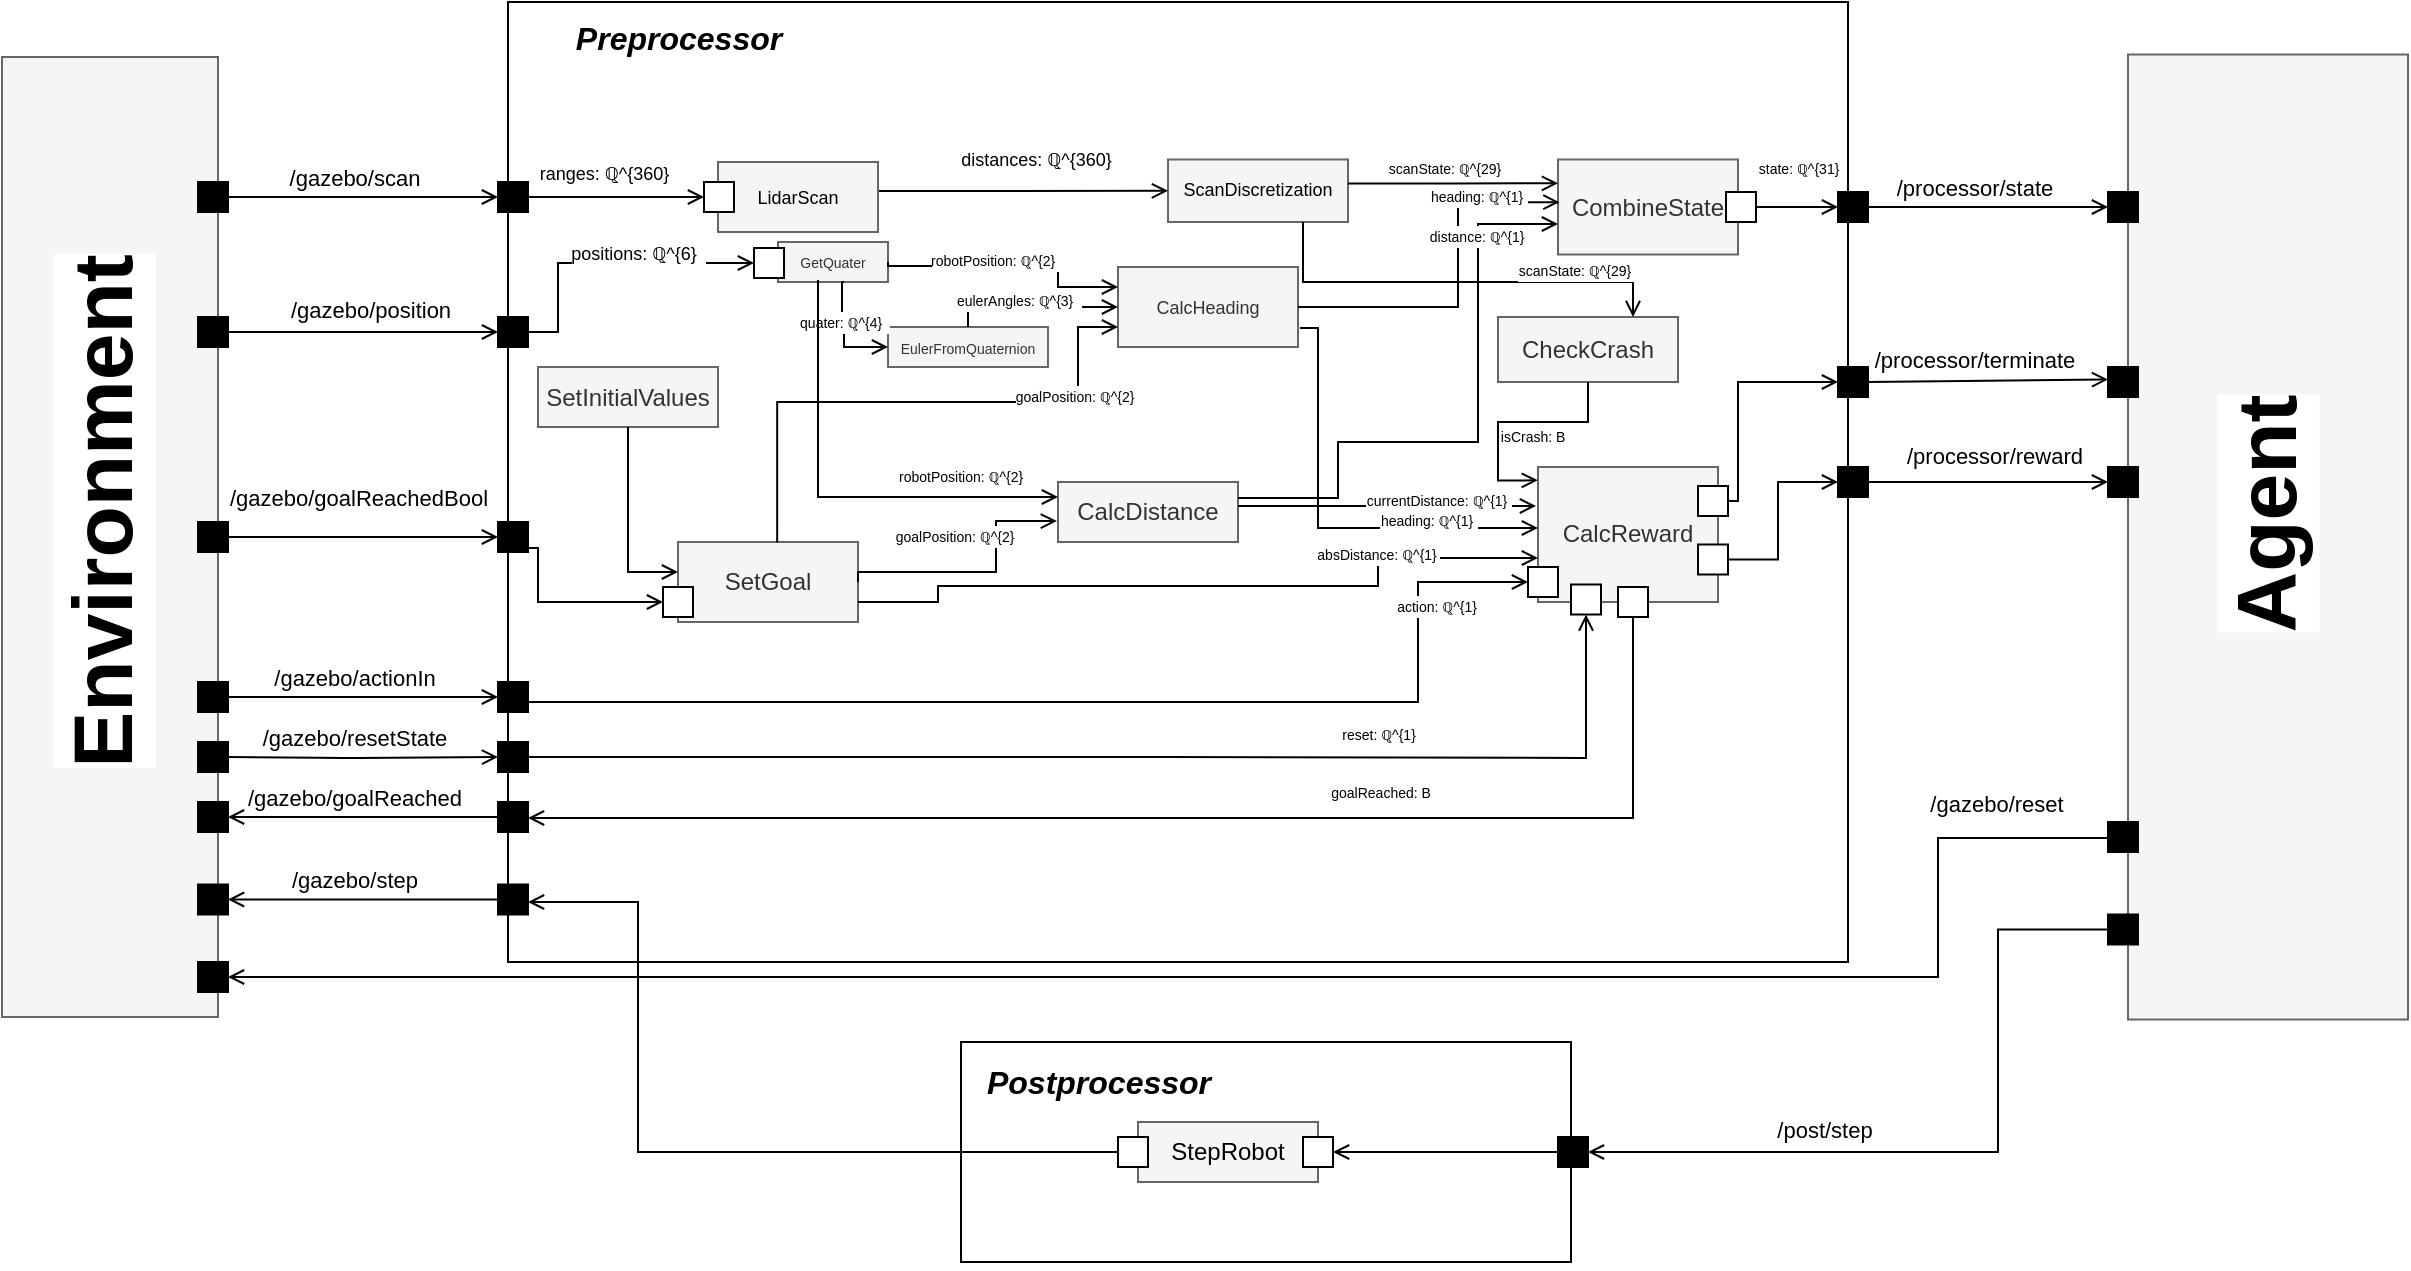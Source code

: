 <mxfile>
    <diagram id="YrSzpa-H51OLec4P3ytI" name="Page-1">
        <mxGraphModel dx="830" dy="633" grid="1" gridSize="10" guides="1" tooltips="1" connect="1" arrows="1" fold="1" page="1" pageScale="1" pageWidth="850" pageHeight="1100" background="#FFFFFF" math="0" shadow="0">
            <root>
                <mxCell id="0"/>
                <mxCell id="1" parent="0"/>
                <mxCell id="10" style="edgeStyle=none;html=1;entryX=0;entryY=0.5;entryDx=0;entryDy=0;startArrow=none;endArrow=open;endFill=0;strokeColor=#000000;exitX=1;exitY=0.5;exitDx=0;exitDy=0;" parent="1" source="274" target="284" edge="1">
                    <mxGeometry relative="1" as="geometry">
                        <mxPoint x="152.0" y="127.5" as="sourcePoint"/>
                        <mxPoint x="285" y="127.5" as="targetPoint"/>
                    </mxGeometry>
                </mxCell>
                <mxCell id="12" value="/gazebo/scan" style="edgeLabel;html=1;align=center;verticalAlign=middle;resizable=0;points=[];" parent="10" vertex="1" connectable="0">
                    <mxGeometry x="0.32" y="-4" relative="1" as="geometry">
                        <mxPoint x="-26" y="-14" as="offset"/>
                    </mxGeometry>
                </mxCell>
                <mxCell id="3" value="" style="rounded=0;whiteSpace=wrap;html=1;direction=south;fillColor=#f5f5f5;fontColor=#333333;strokeColor=#666666;" parent="1" vertex="1">
                    <mxGeometry x="42" y="57.5" width="108" height="480" as="geometry"/>
                </mxCell>
                <mxCell id="4" value="" style="rounded=0;whiteSpace=wrap;html=1;direction=south;fillColor=#f5f5f5;fontColor=#333333;strokeColor=#666666;" parent="1" vertex="1">
                    <mxGeometry x="1105" y="56.25" width="140" height="482.5" as="geometry"/>
                </mxCell>
                <mxCell id="5" value="" style="rounded=0;whiteSpace=wrap;html=1;direction=south;fillColor=#FFFFFF;fontColor=#333333;strokeColor=#000000;" parent="1" vertex="1">
                    <mxGeometry x="295" y="30" width="670" height="480" as="geometry"/>
                </mxCell>
                <mxCell id="53" style="edgeStyle=none;html=1;exitX=1;exitY=0.5;exitDx=0;exitDy=0;entryX=0;entryY=0.5;entryDx=0;entryDy=0;fontSize=9;fontColor=#000000;endArrow=open;endFill=0;strokeColor=#000000;" parent="1" source="284" target="320" edge="1">
                    <mxGeometry relative="1" as="geometry">
                        <mxPoint x="300" y="127.5" as="sourcePoint"/>
                        <mxPoint x="400" y="127.5" as="targetPoint"/>
                    </mxGeometry>
                </mxCell>
                <mxCell id="54" value="ranges:&amp;nbsp;ℚ^{360}&amp;nbsp;" style="edgeLabel;html=1;align=center;verticalAlign=middle;resizable=0;points=[];fontSize=9;fontColor=#000000;labelBackgroundColor=#FFFFFF;" parent="53" vertex="1" connectable="0">
                    <mxGeometry x="-0.409" y="2" relative="1" as="geometry">
                        <mxPoint x="13" y="-10" as="offset"/>
                    </mxGeometry>
                </mxCell>
                <mxCell id="18" style="edgeStyle=none;html=1;entryX=0;entryY=0.5;entryDx=0;entryDy=0;startArrow=none;endArrow=open;endFill=0;strokeColor=#000000;exitX=1;exitY=0.5;exitDx=0;exitDy=0;" parent="1" target="281" edge="1" source="278">
                    <mxGeometry relative="1" as="geometry">
                        <mxPoint x="200" y="220" as="sourcePoint"/>
                        <mxPoint x="285" y="195" as="targetPoint"/>
                    </mxGeometry>
                </mxCell>
                <mxCell id="19" value="/gazebo/position" style="edgeLabel;html=1;align=center;verticalAlign=middle;resizable=0;points=[];spacingBottom=8;" parent="18" vertex="1" connectable="0">
                    <mxGeometry x="0.32" y="-4" relative="1" as="geometry">
                        <mxPoint x="-18" y="-11" as="offset"/>
                    </mxGeometry>
                </mxCell>
                <mxCell id="73" value="positions:&amp;nbsp;ℚ^{6}&amp;nbsp;&amp;nbsp;" style="edgeStyle=orthogonalEdgeStyle;html=1;labelBackgroundColor=#FFFFFF;fontSize=9;fontColor=#000000;startArrow=none;startFill=0;endArrow=open;endFill=0;strokeColor=#000000;rounded=0;spacing=3;spacingTop=-7;entryX=0;entryY=0.5;entryDx=0;entryDy=0;fillColor=#0050ef;exitX=1;exitY=0.5;exitDx=0;exitDy=0;" parent="1" target="318" edge="1" source="281">
                    <mxGeometry x="0.211" y="1" relative="1" as="geometry">
                        <mxPoint x="380" y="545.5" as="targetPoint"/>
                        <Array as="points">
                            <mxPoint x="320" y="195"/>
                            <mxPoint x="320" y="161"/>
                        </Array>
                        <mxPoint as="offset"/>
                        <mxPoint x="300" y="190" as="sourcePoint"/>
                    </mxGeometry>
                </mxCell>
                <mxCell id="27" style="edgeStyle=none;html=1;entryX=0;entryY=0.5;entryDx=0;entryDy=0;startArrow=none;endArrow=open;endFill=0;strokeColor=#000000;" parent="1" source="302" target="299" edge="1">
                    <mxGeometry relative="1" as="geometry">
                        <mxPoint x="965" y="132.5" as="sourcePoint"/>
                        <mxPoint x="1090" y="131.25" as="targetPoint"/>
                    </mxGeometry>
                </mxCell>
                <mxCell id="28" value="/processor/state" style="edgeLabel;html=1;align=center;verticalAlign=middle;resizable=0;points=[];" parent="27" vertex="1" connectable="0">
                    <mxGeometry x="0.32" y="-4" relative="1" as="geometry">
                        <mxPoint x="-26" y="-14" as="offset"/>
                    </mxGeometry>
                </mxCell>
                <mxCell id="31" style="edgeStyle=none;html=1;entryX=0;entryY=0.5;entryDx=0;entryDy=0;startArrow=none;endArrow=open;endFill=0;strokeColor=#000000;exitX=1;exitY=0.5;exitDx=0;exitDy=0;" parent="1" source="301" edge="1">
                    <mxGeometry relative="1" as="geometry">
                        <mxPoint x="965" y="220" as="sourcePoint"/>
                        <mxPoint x="1095" y="218.75" as="targetPoint"/>
                    </mxGeometry>
                </mxCell>
                <mxCell id="32" value="/processor/terminate" style="edgeLabel;html=1;align=center;verticalAlign=middle;resizable=0;points=[];" parent="31" vertex="1" connectable="0">
                    <mxGeometry x="0.32" y="-4" relative="1" as="geometry">
                        <mxPoint x="-26" y="-14" as="offset"/>
                    </mxGeometry>
                </mxCell>
                <mxCell id="35" style="edgeStyle=none;html=1;entryX=0;entryY=0.5;entryDx=0;entryDy=0;startArrow=none;endArrow=open;endFill=0;strokeColor=#000000;exitX=1;exitY=0.5;exitDx=0;exitDy=0;" parent="1" source="300" target="297" edge="1">
                    <mxGeometry relative="1" as="geometry">
                        <mxPoint x="950" y="270" as="sourcePoint"/>
                        <mxPoint x="1095" y="268.75" as="targetPoint"/>
                    </mxGeometry>
                </mxCell>
                <mxCell id="36" value="/processor/reward" style="edgeLabel;html=1;align=center;verticalAlign=middle;resizable=0;points=[];" parent="35" vertex="1" connectable="0">
                    <mxGeometry x="0.32" y="-4" relative="1" as="geometry">
                        <mxPoint x="-16" y="-17" as="offset"/>
                    </mxGeometry>
                </mxCell>
                <mxCell id="45" value="&lt;span style=&quot;font-size: 12px&quot;&gt;CalcDistance&lt;/span&gt;" style="rounded=0;whiteSpace=wrap;html=1;fontSize=9;fillColor=#F5F5F5;strokeColor=#666666;shadow=0;sketch=0;glass=0;fontColor=#333333;" parent="1" vertex="1">
                    <mxGeometry x="570" y="270" width="90" height="30" as="geometry"/>
                </mxCell>
                <mxCell id="46" value="CalcHeading" style="rounded=0;whiteSpace=wrap;html=1;fontSize=9;fillColor=#F5F5F5;strokeColor=#666666;shadow=0;sketch=0;glass=0;fontColor=#333333;" parent="1" vertex="1">
                    <mxGeometry x="600" y="162.5" width="90" height="40" as="geometry"/>
                </mxCell>
                <mxCell id="47" value="&lt;span style=&quot;color: rgb(0 , 0 , 0)&quot;&gt;ScanDiscretization&lt;/span&gt;" style="rounded=0;whiteSpace=wrap;html=1;fontSize=9;fillColor=#f5f5f5;strokeColor=#666666;shadow=0;sketch=0;glass=0;fontColor=#333333;" parent="1" vertex="1">
                    <mxGeometry x="625" y="108.75" width="90" height="31.25" as="geometry"/>
                </mxCell>
                <mxCell id="63" value="&lt;font style=&quot;font-size: 7px&quot;&gt;EulerFromQuaternion&lt;/font&gt;" style="rounded=0;whiteSpace=wrap;html=1;fontSize=9;fillColor=#F5F5F5;strokeColor=#666666;fontColor=#333333;" parent="1" vertex="1">
                    <mxGeometry x="485" y="192.5" width="80" height="20" as="geometry"/>
                </mxCell>
                <mxCell id="79" value="&lt;font style=&quot;font-size: 16px&quot;&gt;&lt;b&gt;&lt;i&gt;Preprocessor&lt;/i&gt;&lt;/b&gt;&lt;/font&gt;" style="text;html=1;resizable=0;autosize=1;align=center;verticalAlign=middle;points=[];fillColor=none;strokeColor=none;rounded=0;labelBackgroundColor=#FFFFFF;fontSize=9;fontColor=#000000;" parent="1" vertex="1">
                    <mxGeometry x="320" y="37.5" width="120" height="20" as="geometry"/>
                </mxCell>
                <mxCell id="98" value="&lt;b style=&quot;font-size: 42px;&quot;&gt;&lt;font style=&quot;font-size: 42px;&quot;&gt;Agent&lt;/font&gt;&lt;/b&gt;" style="text;html=1;resizable=0;autosize=1;align=center;verticalAlign=middle;points=[];fillColor=none;strokeColor=none;rounded=0;labelBackgroundColor=#FFFFFF;fontSize=42;fontColor=#000000;rotation=-90;" parent="1" vertex="1">
                    <mxGeometry x="1110" y="256.25" width="130" height="60" as="geometry"/>
                </mxCell>
                <mxCell id="100" value="&lt;span style=&quot;font-size: 12px&quot;&gt;CalcReward&lt;/span&gt;" style="rounded=0;whiteSpace=wrap;html=1;fontSize=9;fillColor=#F5F5F5;strokeColor=#666666;shadow=0;sketch=0;glass=0;fontColor=#333333;" parent="1" vertex="1">
                    <mxGeometry x="810" y="262.5" width="90" height="67.5" as="geometry"/>
                </mxCell>
                <mxCell id="115" style="edgeStyle=none;html=1;entryX=0;entryY=0.5;entryDx=0;entryDy=0;startArrow=open;endArrow=none;endFill=0;strokeColor=#000000;startFill=0;exitX=1;exitY=0.5;exitDx=0;exitDy=0;" parent="1" source="286" target="292" edge="1">
                    <mxGeometry relative="1" as="geometry">
                        <mxPoint x="152.0" y="480" as="sourcePoint"/>
                        <mxPoint x="285" y="480" as="targetPoint"/>
                    </mxGeometry>
                </mxCell>
                <mxCell id="116" value="/gazebo/step" style="edgeLabel;html=1;align=center;verticalAlign=middle;resizable=0;points=[];" parent="115" vertex="1" connectable="0">
                    <mxGeometry x="0.32" y="-4" relative="1" as="geometry">
                        <mxPoint x="-26" y="-14" as="offset"/>
                    </mxGeometry>
                </mxCell>
                <mxCell id="135" value="&lt;span style=&quot;font-size: 12px&quot;&gt;CombineState&lt;/span&gt;" style="rounded=0;whiteSpace=wrap;html=1;fontSize=9;fillColor=#f5f5f5;strokeColor=#666666;shadow=0;sketch=0;glass=0;fontColor=#333333;" parent="1" vertex="1">
                    <mxGeometry x="820" y="108.75" width="90" height="47.5" as="geometry"/>
                </mxCell>
                <mxCell id="99" value="&lt;span style=&quot;font-size: 12px&quot;&gt;CheckCrash&lt;/span&gt;" style="rounded=0;whiteSpace=wrap;html=1;fontSize=9;fillColor=#F5F5F5;strokeColor=#666666;shadow=0;sketch=0;glass=0;fontColor=#333333;" parent="1" vertex="1">
                    <mxGeometry x="790" y="187.5" width="90" height="32.5" as="geometry"/>
                </mxCell>
                <mxCell id="147" style="edgeStyle=orthogonalEdgeStyle;rounded=0;jumpSize=15;html=1;labelBackgroundColor=#FFFFFF;fontSize=17;fontColor=#3333FF;startArrow=none;startFill=0;endArrow=open;endFill=0;strokeColor=#000000;entryX=0;entryY=0.5;entryDx=0;entryDy=0;exitX=1.001;exitY=0.415;exitDx=0;exitDy=0;exitPerimeter=0;" parent="1" target="47" edge="1" source="273">
                    <mxGeometry relative="1" as="geometry">
                        <mxPoint x="490" y="119" as="sourcePoint"/>
                        <mxPoint x="620" y="119" as="targetPoint"/>
                        <Array as="points">
                            <mxPoint x="625" y="125"/>
                        </Array>
                    </mxGeometry>
                </mxCell>
                <mxCell id="148" style="edgeStyle=orthogonalEdgeStyle;rounded=0;jumpSize=15;html=1;exitX=1;exitY=0.385;exitDx=0;exitDy=0;entryX=0;entryY=0.25;entryDx=0;entryDy=0;labelBackgroundColor=#FFFFFF;fontSize=17;fontColor=#3333FF;startArrow=none;startFill=0;endArrow=open;endFill=0;strokeColor=#000000;exitPerimeter=0;" parent="1" source="47" target="135" edge="1">
                    <mxGeometry relative="1" as="geometry">
                        <mxPoint x="510" y="382.5" as="sourcePoint"/>
                        <mxPoint x="580" y="277.5" as="targetPoint"/>
                    </mxGeometry>
                </mxCell>
                <mxCell id="152" style="edgeStyle=orthogonalEdgeStyle;rounded=0;jumpSize=15;html=1;entryX=0;entryY=0.5;entryDx=0;entryDy=0;labelBackgroundColor=#FFFFFF;fontSize=17;fontColor=#3333FF;startArrow=none;startFill=0;endArrow=open;endFill=0;strokeColor=#000000;exitX=1;exitY=0.5;exitDx=0;exitDy=0;" parent="1" source="311" target="302" edge="1">
                    <mxGeometry relative="1" as="geometry">
                        <mxPoint x="720" y="280" as="sourcePoint"/>
                        <mxPoint x="950" y="132.5" as="targetPoint"/>
                        <Array as="points"/>
                    </mxGeometry>
                </mxCell>
                <mxCell id="160" value="&lt;span style=&quot;font-size: 12px&quot;&gt;SetGoal&lt;/span&gt;" style="rounded=0;whiteSpace=wrap;html=1;fontSize=9;fillColor=#F5F5F5;strokeColor=#666666;shadow=0;sketch=0;glass=0;fontColor=#333333;" parent="1" vertex="1">
                    <mxGeometry x="380" y="300" width="90" height="40" as="geometry"/>
                </mxCell>
                <mxCell id="161" style="edgeStyle=orthogonalEdgeStyle;rounded=0;jumpSize=15;html=1;entryX=0;entryY=0.5;entryDx=0;entryDy=0;labelBackgroundColor=#FFFFFF;fontSize=17;fontColor=#3333FF;startArrow=none;startFill=0;endArrow=open;endFill=0;strokeColor=#000000;fillColor=#60a917;exitX=1;exitY=0.5;exitDx=0;exitDy=0;" parent="1" target="301" edge="1" source="310">
                    <mxGeometry relative="1" as="geometry">
                        <Array as="points">
                            <mxPoint x="910" y="280"/>
                            <mxPoint x="910" y="220"/>
                        </Array>
                        <mxPoint x="900" y="280" as="sourcePoint"/>
                        <mxPoint x="950" y="220" as="targetPoint"/>
                    </mxGeometry>
                </mxCell>
                <mxCell id="163" style="edgeStyle=orthogonalEdgeStyle;rounded=0;jumpSize=15;html=1;exitX=1;exitY=0.5;exitDx=0;exitDy=0;entryX=0;entryY=0.5;entryDx=0;entryDy=0;labelBackgroundColor=#FFFFFF;fontSize=17;fontColor=#3333FF;startArrow=none;startFill=0;endArrow=open;endFill=0;strokeColor=#000000;fillColor=#60a917;" parent="1" source="309" target="300" edge="1">
                    <mxGeometry relative="1" as="geometry">
                        <Array as="points">
                            <mxPoint x="930" y="309"/>
                            <mxPoint x="930" y="270"/>
                        </Array>
                        <mxPoint x="870" y="249.81" as="sourcePoint"/>
                        <mxPoint x="950" y="270" as="targetPoint"/>
                    </mxGeometry>
                </mxCell>
                <mxCell id="165" style="edgeStyle=orthogonalEdgeStyle;rounded=0;jumpSize=15;html=1;exitX=1;exitY=0.5;exitDx=0;exitDy=0;labelBackgroundColor=#FFFFFF;fontSize=13;fontColor=#3333FF;startArrow=none;startFill=0;endArrow=open;endFill=0;strokeColor=#000000;entryX=1;entryY=0.5;entryDx=0;entryDy=0;" parent="1" edge="1">
                    <mxGeometry relative="1" as="geometry">
                        <mxPoint x="490" y="655" as="sourcePoint"/>
                        <mxPoint x="490" y="655" as="targetPoint"/>
                        <Array as="points"/>
                    </mxGeometry>
                </mxCell>
                <mxCell id="173" value="distances:&amp;nbsp;ℚ^{360}&amp;nbsp;" style="edgeLabel;html=1;align=center;verticalAlign=middle;resizable=0;points=[];fontSize=9;fontColor=#000000;labelBackgroundColor=#FFFFFF;" parent="1" vertex="1" connectable="0">
                    <mxGeometry x="559.995" y="108.75" as="geometry"/>
                </mxCell>
                <mxCell id="178" value="&lt;font style=&quot;font-size: 7px&quot;&gt;scanState:&amp;nbsp;ℚ^{29}&amp;nbsp;&lt;/font&gt;" style="edgeLabel;html=1;align=center;verticalAlign=middle;resizable=0;points=[];fontSize=9;fontColor=#000000;labelBackgroundColor=#FFFFFF;" parent="1" vertex="1" connectable="0">
                    <mxGeometry x="774.995" y="108.75" as="geometry">
                        <mxPoint x="-11" y="4" as="offset"/>
                    </mxGeometry>
                </mxCell>
                <mxCell id="179" value="&lt;font style=&quot;font-size: 7px&quot;&gt;state:&amp;nbsp;ℚ^{31}&amp;nbsp;&lt;/font&gt;" style="edgeLabel;html=1;align=center;verticalAlign=middle;resizable=0;points=[];fontSize=9;fontColor=#000000;labelBackgroundColor=#FFFFFF;" parent="1" vertex="1" connectable="0">
                    <mxGeometry x="939.995" y="120" as="geometry">
                        <mxPoint x="1" y="-7" as="offset"/>
                    </mxGeometry>
                </mxCell>
                <mxCell id="184" value="&lt;font style=&quot;font-size: 7px&quot;&gt;eulerAngles:&amp;nbsp;ℚ^{3}&amp;nbsp;&amp;nbsp;&lt;/font&gt;" style="edgeStyle=orthogonalEdgeStyle;html=1;labelBackgroundColor=#FFFFFF;fontSize=9;fontColor=#000000;startArrow=none;startFill=0;endArrow=open;endFill=0;strokeColor=#000000;rounded=0;spacing=3;spacingTop=-7;fillColor=#0050ef;exitX=0.5;exitY=0;exitDx=0;exitDy=0;entryX=0;entryY=0.5;entryDx=0;entryDy=0;" parent="1" source="63" target="46" edge="1">
                    <mxGeometry x="-0.177" relative="1" as="geometry">
                        <mxPoint x="540" y="198" as="targetPoint"/>
                        <Array as="points">
                            <mxPoint x="525" y="183"/>
                        </Array>
                        <mxPoint as="offset"/>
                        <mxPoint x="465" y="221.38" as="sourcePoint"/>
                    </mxGeometry>
                </mxCell>
                <mxCell id="185" value="&lt;span style=&quot;font-size: 7px&quot;&gt;GetQuater&lt;/span&gt;" style="rounded=0;whiteSpace=wrap;html=1;fontSize=9;fillColor=#F5F5F5;strokeColor=#666666;fontColor=#333333;" parent="1" vertex="1">
                    <mxGeometry x="430" y="150" width="55" height="20" as="geometry"/>
                </mxCell>
                <mxCell id="186" value="&lt;font style=&quot;font-size: 7px&quot;&gt;quater:&amp;nbsp;ℚ^{4}&amp;nbsp;&amp;nbsp;&lt;/font&gt;" style="edgeStyle=orthogonalEdgeStyle;html=1;labelBackgroundColor=#FFFFFF;fontSize=9;fontColor=#000000;startArrow=none;startFill=0;endArrow=open;endFill=0;strokeColor=#000000;rounded=0;spacing=3;spacingTop=-7;fillColor=#0050ef;entryX=0;entryY=0.5;entryDx=0;entryDy=0;" parent="1" target="63" edge="1">
                    <mxGeometry x="-0.091" relative="1" as="geometry">
                        <mxPoint x="610" y="192.5" as="targetPoint"/>
                        <Array as="points">
                            <mxPoint x="462" y="192"/>
                            <mxPoint x="463" y="192"/>
                            <mxPoint x="463" y="203"/>
                        </Array>
                        <mxPoint as="offset"/>
                        <mxPoint x="463" y="170" as="sourcePoint"/>
                    </mxGeometry>
                </mxCell>
                <mxCell id="188" value="&lt;font style=&quot;font-size: 7px&quot;&gt;robotPosition:&amp;nbsp;ℚ^{2}&amp;nbsp;&amp;nbsp;&lt;/font&gt;" style="edgeStyle=orthogonalEdgeStyle;html=1;labelBackgroundColor=#FFFFFF;fontSize=9;fontColor=#000000;startArrow=none;startFill=0;endArrow=open;endFill=0;strokeColor=#000000;rounded=0;spacing=3;spacingTop=-7;fillColor=#0050ef;exitX=1;exitY=0.5;exitDx=0;exitDy=0;entryX=0;entryY=0.25;entryDx=0;entryDy=0;" parent="1" source="185" target="46" edge="1">
                    <mxGeometry x="-0.12" relative="1" as="geometry">
                        <mxPoint x="610" y="202.5" as="targetPoint"/>
                        <Array as="points">
                            <mxPoint x="570" y="162"/>
                            <mxPoint x="570" y="172"/>
                        </Array>
                        <mxPoint as="offset"/>
                        <mxPoint x="512.5" y="247.5" as="sourcePoint"/>
                    </mxGeometry>
                </mxCell>
                <mxCell id="189" value="&lt;font style=&quot;font-size: 7px&quot;&gt;goalPosition:&amp;nbsp;ℚ^{2}&amp;nbsp;&amp;nbsp;&lt;/font&gt;" style="edgeStyle=orthogonalEdgeStyle;html=1;labelBackgroundColor=#FFFFFF;fontSize=9;fontColor=#000000;startArrow=none;startFill=0;endArrow=open;endFill=0;strokeColor=#000000;rounded=0;spacing=3;spacingTop=-7;fillColor=#0050ef;exitX=0.551;exitY=0.005;exitDx=0;exitDy=0;entryX=0;entryY=0.75;entryDx=0;entryDy=0;exitPerimeter=0;" parent="1" source="160" target="46" edge="1">
                    <mxGeometry x="0.586" relative="1" as="geometry">
                        <mxPoint x="610" y="182.5" as="targetPoint"/>
                        <Array as="points">
                            <mxPoint x="430" y="230"/>
                            <mxPoint x="580" y="230"/>
                            <mxPoint x="580" y="193"/>
                        </Array>
                        <mxPoint as="offset"/>
                        <mxPoint x="495" y="172.5" as="sourcePoint"/>
                    </mxGeometry>
                </mxCell>
                <mxCell id="191" value="&lt;font style=&quot;font-size: 7px&quot;&gt;heading:&amp;nbsp;ℚ^{1}&amp;nbsp;&lt;/font&gt;" style="edgeStyle=orthogonalEdgeStyle;html=1;labelBackgroundColor=#FFFFFF;fontSize=9;fontColor=#000000;startArrow=none;startFill=0;endArrow=open;endFill=0;strokeColor=#000000;rounded=0;spacing=3;spacingTop=-7;fillColor=#0050ef;exitX=1;exitY=0.5;exitDx=0;exitDy=0;entryX=0.008;entryY=0.449;entryDx=0;entryDy=0;entryPerimeter=0;" parent="1" source="46" target="135" edge="1">
                    <mxGeometry x="0.555" relative="1" as="geometry">
                        <mxPoint x="810" y="130" as="targetPoint"/>
                        <Array as="points">
                            <mxPoint x="770" y="183"/>
                            <mxPoint x="770" y="130"/>
                        </Array>
                        <mxPoint as="offset"/>
                        <mxPoint x="690" y="182" as="sourcePoint"/>
                    </mxGeometry>
                </mxCell>
                <mxCell id="192" value="&lt;font style=&quot;font-size: 7px&quot;&gt;heading:&amp;nbsp;ℚ^{1}&amp;nbsp;&lt;/font&gt;" style="edgeStyle=orthogonalEdgeStyle;html=1;labelBackgroundColor=#FFFFFF;fontSize=9;fontColor=#000000;startArrow=none;startFill=0;endArrow=open;endFill=0;rounded=0;spacing=3;spacingTop=-7;exitX=1.011;exitY=0.763;exitDx=0;exitDy=0;exitPerimeter=0;fillColor=#60a917;strokeColor=#000000;" parent="1" edge="1">
                    <mxGeometry x="0.496" y="1" relative="1" as="geometry">
                        <mxPoint x="810" y="293" as="targetPoint"/>
                        <Array as="points">
                            <mxPoint x="700" y="193"/>
                            <mxPoint x="700" y="293"/>
                            <mxPoint x="810" y="293"/>
                        </Array>
                        <mxPoint as="offset"/>
                        <mxPoint x="690.99" y="193.02" as="sourcePoint"/>
                    </mxGeometry>
                </mxCell>
                <mxCell id="193" value="&lt;font style=&quot;font-size: 7px&quot;&gt;goalPosition:&amp;nbsp;ℚ^{2}&amp;nbsp;&amp;nbsp;&lt;/font&gt;" style="edgeStyle=orthogonalEdgeStyle;html=1;labelBackgroundColor=#FFFFFF;fontSize=9;fontColor=#000000;startArrow=none;startFill=0;endArrow=open;endFill=0;strokeColor=#000000;rounded=0;spacing=3;spacingTop=-7;entryX=-0.006;entryY=0.651;entryDx=0;entryDy=0;exitX=1;exitY=0.5;exitDx=0;exitDy=0;entryPerimeter=0;fillColor=#d80073;" parent="1" source="160" target="45" edge="1">
                    <mxGeometry x="-0.153" y="15" relative="1" as="geometry">
                        <mxPoint x="550" y="295.0" as="targetPoint"/>
                        <Array as="points">
                            <mxPoint x="539" y="315"/>
                            <mxPoint x="539" y="290"/>
                        </Array>
                        <mxPoint as="offset"/>
                        <mxPoint x="310" y="208.75" as="sourcePoint"/>
                    </mxGeometry>
                </mxCell>
                <mxCell id="196" value="&lt;font style=&quot;font-size: 7px&quot;&gt;distance:&amp;nbsp;ℚ^{1}&amp;nbsp;&lt;/font&gt;" style="edgeStyle=orthogonalEdgeStyle;html=1;labelBackgroundColor=#FFFFFF;fontSize=9;fontColor=#000000;startArrow=none;startFill=0;endArrow=open;endFill=0;strokeColor=#000000;rounded=0;spacing=3;spacingTop=-7;fillColor=#d80073;" parent="1" edge="1">
                    <mxGeometry x="0.67" relative="1" as="geometry">
                        <mxPoint x="820" y="141" as="targetPoint"/>
                        <Array as="points">
                            <mxPoint x="710" y="278"/>
                            <mxPoint x="710" y="250"/>
                            <mxPoint x="780" y="250"/>
                            <mxPoint x="780" y="141"/>
                        </Array>
                        <mxPoint as="offset"/>
                        <mxPoint x="660" y="278" as="sourcePoint"/>
                    </mxGeometry>
                </mxCell>
                <mxCell id="197" value="&lt;font style=&quot;font-size: 7px&quot;&gt;currentDistance:&amp;nbsp;ℚ^{1}&amp;nbsp;&lt;/font&gt;" style="edgeStyle=orthogonalEdgeStyle;html=1;labelBackgroundColor=#FFFFFF;fontSize=9;fontColor=#000000;startArrow=none;startFill=0;endArrow=open;endFill=0;strokeColor=#000000;rounded=0;spacing=3;spacingTop=-7;fillColor=#60a917;" parent="1" edge="1">
                    <mxGeometry x="0.342" relative="1" as="geometry">
                        <mxPoint x="809" y="282" as="targetPoint"/>
                        <Array as="points">
                            <mxPoint x="809" y="282"/>
                        </Array>
                        <mxPoint as="offset"/>
                        <mxPoint x="660" y="282" as="sourcePoint"/>
                    </mxGeometry>
                </mxCell>
                <mxCell id="198" value="&lt;font style=&quot;font-size: 7px&quot;&gt;isCrash: B&amp;nbsp;&lt;/font&gt;" style="edgeStyle=orthogonalEdgeStyle;html=1;labelBackgroundColor=#FFFFFF;fontSize=9;fontColor=#000000;startArrow=none;startFill=0;endArrow=open;endFill=0;strokeColor=#000000;rounded=0;spacing=3;spacingTop=-7;fillColor=#60a917;exitX=0.5;exitY=1;exitDx=0;exitDy=0;entryX=-0.001;entryY=0.099;entryDx=0;entryDy=0;entryPerimeter=0;" parent="1" source="99" target="100" edge="1">
                    <mxGeometry x="-0.173" y="10" relative="1" as="geometry">
                        <mxPoint x="819" y="292" as="targetPoint"/>
                        <Array as="points">
                            <mxPoint x="835" y="240"/>
                            <mxPoint x="790" y="240"/>
                            <mxPoint x="790" y="269"/>
                        </Array>
                        <mxPoint as="offset"/>
                        <mxPoint x="670" y="292" as="sourcePoint"/>
                    </mxGeometry>
                </mxCell>
                <mxCell id="201" style="edgeStyle=orthogonalEdgeStyle;rounded=0;jumpSize=15;html=1;entryX=0.75;entryY=0;entryDx=0;entryDy=0;labelBackgroundColor=#FFFFFF;fontSize=17;fontColor=#3333FF;startArrow=none;startFill=0;endArrow=open;endFill=0;strokeColor=#000000;fillColor=#d80073;exitX=0.75;exitY=1;exitDx=0;exitDy=0;" parent="1" target="99" edge="1" source="47">
                    <mxGeometry relative="1" as="geometry">
                        <mxPoint x="710" y="158" as="sourcePoint"/>
                        <mxPoint x="820" y="130.625" as="targetPoint"/>
                        <Array as="points">
                            <mxPoint x="693" y="170"/>
                            <mxPoint x="857" y="170"/>
                        </Array>
                    </mxGeometry>
                </mxCell>
                <mxCell id="202" value="&lt;font style=&quot;font-size: 7px&quot;&gt;scanState:&amp;nbsp;ℚ^{29}&amp;nbsp;&lt;/font&gt;" style="edgeLabel;html=1;align=center;verticalAlign=middle;resizable=0;points=[];fontSize=9;fontColor=#000000;labelBackgroundColor=#FFFFFF;" parent="1" vertex="1" connectable="0">
                    <mxGeometry x="699.995" y="300" as="geometry">
                        <mxPoint x="129" y="-136" as="offset"/>
                    </mxGeometry>
                </mxCell>
                <mxCell id="204" value="&lt;font style=&quot;font-size: 7px&quot;&gt;action:&amp;nbsp;ℚ^{1}&amp;nbsp;&lt;/font&gt;" style="edgeStyle=orthogonalEdgeStyle;html=1;labelBackgroundColor=#FFFFFF;fontSize=9;fontColor=#000000;startArrow=none;startFill=0;endArrow=open;endFill=0;strokeColor=#000000;rounded=0;spacing=3;spacingTop=-7;fillColor=#a20025;entryX=0;entryY=0.5;entryDx=0;entryDy=0;" parent="1" target="326" edge="1">
                    <mxGeometry x="0.753" y="-10" relative="1" as="geometry">
                        <mxPoint x="820" y="151" as="targetPoint"/>
                        <Array as="points">
                            <mxPoint x="750" y="380"/>
                            <mxPoint x="750" y="320"/>
                        </Array>
                        <mxPoint as="offset"/>
                        <mxPoint x="294" y="380" as="sourcePoint"/>
                    </mxGeometry>
                </mxCell>
                <mxCell id="205" value="&lt;font style=&quot;font-size: 7px&quot;&gt;absDistance:&amp;nbsp;ℚ^{1}&amp;nbsp;&lt;/font&gt;" style="edgeStyle=orthogonalEdgeStyle;html=1;labelBackgroundColor=#FFFFFF;fontSize=9;fontColor=#000000;startArrow=none;startFill=0;endArrow=open;endFill=0;strokeColor=#000000;rounded=0;spacing=3;spacingTop=-7;fillColor=#60a917;exitX=1;exitY=0.75;exitDx=0;exitDy=0;" parent="1" source="160" edge="1">
                    <mxGeometry x="0.549" relative="1" as="geometry">
                        <mxPoint x="810" y="308" as="targetPoint"/>
                        <Array as="points">
                            <mxPoint x="510" y="330"/>
                            <mxPoint x="510" y="322"/>
                            <mxPoint x="730" y="322"/>
                            <mxPoint x="730" y="308"/>
                        </Array>
                        <mxPoint as="offset"/>
                        <mxPoint x="960" y="495" as="sourcePoint"/>
                    </mxGeometry>
                </mxCell>
                <mxCell id="212" style="edgeStyle=orthogonalEdgeStyle;html=1;entryX=0;entryY=0.5;entryDx=0;entryDy=0;startArrow=open;endArrow=none;endFill=0;strokeColor=#000000;startFill=0;exitX=1;exitY=0.5;exitDx=0;exitDy=0;elbow=vertical;rounded=0;" parent="1" source="285" target="296" edge="1">
                    <mxGeometry relative="1" as="geometry">
                        <mxPoint x="152.0" y="517.5" as="sourcePoint"/>
                        <mxPoint x="1095" y="446.25" as="targetPoint"/>
                        <Array as="points">
                            <mxPoint x="1010" y="518"/>
                            <mxPoint x="1010" y="448"/>
                            <mxPoint x="1095" y="448"/>
                        </Array>
                    </mxGeometry>
                </mxCell>
                <mxCell id="213" value="/gazebo/reset" style="edgeLabel;html=1;align=center;verticalAlign=middle;resizable=0;points=[];" parent="212" vertex="1" connectable="0">
                    <mxGeometry x="0.32" y="-4" relative="1" as="geometry">
                        <mxPoint x="217" y="-91" as="offset"/>
                    </mxGeometry>
                </mxCell>
                <mxCell id="215" value="&lt;font style=&quot;font-size: 7px&quot;&gt;robotPosition:&amp;nbsp;ℚ^{2}&amp;nbsp;&amp;nbsp;&lt;/font&gt;" style="edgeStyle=orthogonalEdgeStyle;html=1;labelBackgroundColor=#FFFFFF;fontSize=9;fontColor=#000000;startArrow=none;startFill=0;endArrow=open;endFill=0;strokeColor=#000000;rounded=0;spacing=3;spacingTop=-7;fillColor=#d80073;entryX=0;entryY=0.25;entryDx=0;entryDy=0;" parent="1" target="45" edge="1">
                    <mxGeometry x="0.587" y="7" relative="1" as="geometry">
                        <mxPoint x="610" y="182.5" as="targetPoint"/>
                        <Array as="points">
                            <mxPoint x="450" y="169"/>
                            <mxPoint x="450" y="278"/>
                            <mxPoint x="520" y="278"/>
                        </Array>
                        <mxPoint as="offset"/>
                        <mxPoint x="450" y="169" as="sourcePoint"/>
                    </mxGeometry>
                </mxCell>
                <mxCell id="218" style="edgeStyle=none;html=1;entryX=0;entryY=0.5;entryDx=0;entryDy=0;startArrow=none;endArrow=open;endFill=0;strokeColor=#000000;startFill=0;exitX=1;exitY=0.5;exitDx=0;exitDy=0;entryPerimeter=0;" parent="1" source="280" target="282" edge="1">
                    <mxGeometry relative="1" as="geometry">
                        <mxPoint x="152.0" y="380" as="sourcePoint"/>
                        <mxPoint x="285" y="377.5" as="targetPoint"/>
                    </mxGeometry>
                </mxCell>
                <mxCell id="219" value="/gazebo/actionIn" style="edgeLabel;html=1;align=center;verticalAlign=middle;resizable=0;points=[];" parent="218" vertex="1" connectable="0">
                    <mxGeometry x="0.32" y="-4" relative="1" as="geometry">
                        <mxPoint x="-26" y="-14" as="offset"/>
                    </mxGeometry>
                </mxCell>
                <mxCell id="222" style="edgeStyle=none;html=1;entryX=0;entryY=0.5;entryDx=0;entryDy=0;startArrow=none;endArrow=open;endFill=0;strokeColor=#000000;startFill=0;exitX=1;exitY=0.5;exitDx=0;exitDy=0;" parent="1" source="288" target="290" edge="1">
                    <mxGeometry relative="1" as="geometry">
                        <mxPoint x="152.0" y="410" as="sourcePoint"/>
                        <mxPoint x="285" y="407.5" as="targetPoint"/>
                        <Array as="points">
                            <mxPoint x="210" y="408"/>
                        </Array>
                    </mxGeometry>
                </mxCell>
                <mxCell id="223" value="/gazebo/resetState" style="edgeLabel;html=1;align=center;verticalAlign=middle;resizable=0;points=[];" parent="222" vertex="1" connectable="0">
                    <mxGeometry x="0.32" y="-4" relative="1" as="geometry">
                        <mxPoint x="-26" y="-14" as="offset"/>
                    </mxGeometry>
                </mxCell>
                <mxCell id="224" value="&lt;span style=&quot;font-size: 7px&quot;&gt;reset:&amp;nbsp;ℚ^{1}&amp;nbsp;&lt;/span&gt;" style="edgeStyle=orthogonalEdgeStyle;html=1;labelBackgroundColor=#FFFFFF;fontSize=9;fontColor=#000000;startArrow=none;startFill=0;endArrow=open;endFill=0;strokeColor=#000000;rounded=0;spacing=3;spacingTop=-7;fillColor=#a20025;entryX=0.5;entryY=1;entryDx=0;entryDy=0;exitX=1;exitY=0.5;exitDx=0;exitDy=0;" parent="1" source="290" target="308" edge="1">
                    <mxGeometry x="0.419" y="8" relative="1" as="geometry">
                        <mxPoint x="819.37" y="328" as="targetPoint"/>
                        <Array as="points">
                            <mxPoint x="625" y="408"/>
                            <mxPoint x="834" y="408"/>
                        </Array>
                        <mxPoint as="offset"/>
                        <mxPoint x="300" y="407.5" as="sourcePoint"/>
                    </mxGeometry>
                </mxCell>
                <mxCell id="225" style="edgeStyle=none;html=1;entryX=0;entryY=0.5;entryDx=0;entryDy=0;startArrow=open;endArrow=none;endFill=0;strokeColor=#000000;startFill=0;exitX=1;exitY=0.5;exitDx=0;exitDy=0;" parent="1" source="287" target="291" edge="1">
                    <mxGeometry relative="1" as="geometry">
                        <mxPoint x="152.0" y="440" as="sourcePoint"/>
                        <mxPoint x="285" y="440" as="targetPoint"/>
                    </mxGeometry>
                </mxCell>
                <mxCell id="226" value="/gazebo/goalReached" style="edgeLabel;html=1;align=center;verticalAlign=middle;resizable=0;points=[];" parent="225" vertex="1" connectable="0">
                    <mxGeometry x="0.32" y="-4" relative="1" as="geometry">
                        <mxPoint x="-26" y="-14" as="offset"/>
                    </mxGeometry>
                </mxCell>
                <mxCell id="249" style="edgeStyle=none;html=1;entryX=0;entryY=0.5;entryDx=0;entryDy=0;startArrow=none;endArrow=open;endFill=0;strokeColor=#000000;startFill=0;exitX=1;exitY=0.5;exitDx=0;exitDy=0;fillColor=#a20025;" parent="1" source="279" target="283" edge="1">
                    <mxGeometry relative="1" as="geometry">
                        <mxPoint x="152.0" y="301.25" as="sourcePoint"/>
                        <mxPoint x="285" y="298.75" as="targetPoint"/>
                    </mxGeometry>
                </mxCell>
                <mxCell id="250" value="/gazebo/goalReachedBool" style="edgeLabel;html=1;align=center;verticalAlign=middle;resizable=0;points=[];" parent="249" vertex="1" connectable="0">
                    <mxGeometry x="0.32" y="-4" relative="1" as="geometry">
                        <mxPoint x="-24" y="-24" as="offset"/>
                    </mxGeometry>
                </mxCell>
                <mxCell id="253" value="&lt;span style=&quot;font-size: 12px&quot;&gt;SetInitialValues&lt;/span&gt;" style="rounded=0;whiteSpace=wrap;html=1;fontSize=9;fillColor=#F5F5F5;strokeColor=#666666;shadow=0;sketch=0;glass=0;fontColor=#333333;" parent="1" vertex="1">
                    <mxGeometry x="310" y="212.5" width="90" height="30" as="geometry"/>
                </mxCell>
                <mxCell id="254" style="edgeStyle=orthogonalEdgeStyle;rounded=0;jumpSize=15;html=1;labelBackgroundColor=#FFFFFF;fontSize=13;fontColor=#3333FF;startArrow=none;startFill=0;endArrow=open;endFill=0;strokeColor=#000000;entryX=0;entryY=0.5;entryDx=0;entryDy=0;fillColor=#a20025;exitX=1;exitY=0.75;exitDx=0;exitDy=0;" parent="1" source="283" target="317" edge="1">
                    <mxGeometry relative="1" as="geometry">
                        <mxPoint x="300" y="302.5" as="sourcePoint"/>
                        <mxPoint x="310" y="502.5" as="targetPoint"/>
                        <Array as="points">
                            <mxPoint x="305" y="303"/>
                            <mxPoint x="310" y="303"/>
                            <mxPoint x="310" y="330"/>
                        </Array>
                    </mxGeometry>
                </mxCell>
                <mxCell id="255" style="edgeStyle=orthogonalEdgeStyle;rounded=0;jumpSize=15;html=1;labelBackgroundColor=#FFFFFF;fontSize=13;fontColor=#3333FF;startArrow=none;startFill=0;endArrow=open;endFill=0;strokeColor=#000000;fillColor=#a20025;exitX=0.5;exitY=1;exitDx=0;exitDy=0;" parent="1" source="253" edge="1">
                    <mxGeometry relative="1" as="geometry">
                        <mxPoint x="310" y="312.5" as="sourcePoint"/>
                        <mxPoint x="380" y="315" as="targetPoint"/>
                        <Array as="points">
                            <mxPoint x="355" y="315"/>
                        </Array>
                    </mxGeometry>
                </mxCell>
                <mxCell id="258" value="" style="edgeStyle=orthogonalEdgeStyle;rounded=0;jumpSize=15;html=1;exitX=0;exitY=0.5;exitDx=0;exitDy=0;labelBackgroundColor=#FFFFFF;fontSize=13;fontColor=#3333FF;startArrow=none;startFill=0;endArrow=open;endFill=0;strokeColor=#000000;entryX=1;entryY=0.5;entryDx=0;entryDy=0;" parent="1" target="306" edge="1">
                    <mxGeometry relative="1" as="geometry">
                        <mxPoint x="1095" y="493.75" as="sourcePoint"/>
                        <mxPoint x="830" y="605" as="targetPoint"/>
                        <Array as="points">
                            <mxPoint x="1040" y="494"/>
                            <mxPoint x="1040" y="605"/>
                        </Array>
                    </mxGeometry>
                </mxCell>
                <mxCell id="260" value="" style="rounded=0;whiteSpace=wrap;html=1;direction=south;fillColor=#FFFFFF;fontColor=#333333;strokeColor=#000000;" parent="1" vertex="1">
                    <mxGeometry x="521.5" y="550" width="305" height="110" as="geometry"/>
                </mxCell>
                <mxCell id="261" value="&lt;span style=&quot;font-size: 12px&quot;&gt;StepRobot&lt;/span&gt;" style="rounded=0;whiteSpace=wrap;html=1;fontSize=9;fillColor=#F5F5F5;strokeColor=#666666;shadow=0;sketch=0;glass=0;fontColor=#000000;" parent="1" vertex="1">
                    <mxGeometry x="610" y="590" width="90" height="30" as="geometry"/>
                </mxCell>
                <mxCell id="262" value="&lt;font style=&quot;font-size: 16px&quot;&gt;&lt;b&gt;&lt;i&gt;Postprocessor&lt;/i&gt;&lt;/b&gt;&lt;/font&gt;" style="text;html=1;resizable=0;autosize=1;align=center;verticalAlign=middle;points=[];fillColor=none;strokeColor=none;rounded=0;labelBackgroundColor=#FFFFFF;fontSize=9;fontColor=#000000;" parent="1" vertex="1">
                    <mxGeometry x="525" y="560" width="130" height="20" as="geometry"/>
                </mxCell>
                <mxCell id="263" value="" style="edgeStyle=orthogonalEdgeStyle;rounded=0;jumpSize=15;html=1;labelBackgroundColor=#FFFFFF;fontSize=13;fontColor=#3333FF;startArrow=none;startFill=0;endArrow=open;endFill=0;strokeColor=#000000;exitX=0;exitY=0.5;exitDx=0;exitDy=0;" parent="1" source="322" edge="1">
                    <mxGeometry relative="1" as="geometry">
                        <mxPoint x="780" y="665" as="sourcePoint"/>
                        <mxPoint x="305" y="480" as="targetPoint"/>
                        <Array as="points">
                            <mxPoint x="595" y="605"/>
                            <mxPoint x="360" y="605"/>
                            <mxPoint x="360" y="480"/>
                        </Array>
                    </mxGeometry>
                </mxCell>
                <mxCell id="268" value="" style="edgeStyle=orthogonalEdgeStyle;rounded=0;jumpSize=15;html=1;labelBackgroundColor=#FFFFFF;fontSize=13;fontColor=#3333FF;startArrow=none;startFill=0;endArrow=open;endFill=0;strokeColor=#000000;exitX=0;exitY=0.5;exitDx=0;exitDy=0;entryX=1;entryY=0.5;entryDx=0;entryDy=0;" parent="1" source="306" target="321" edge="1">
                    <mxGeometry relative="1" as="geometry">
                        <mxPoint x="815" y="605" as="sourcePoint"/>
                        <mxPoint x="720" y="605" as="targetPoint"/>
                        <Array as="points"/>
                    </mxGeometry>
                </mxCell>
                <mxCell id="271" value="/post/step" style="edgeLabel;html=1;align=center;verticalAlign=middle;resizable=0;points=[];" parent="1" vertex="1" connectable="0">
                    <mxGeometry x="270.5" y="535" as="geometry">
                        <mxPoint x="682" y="59" as="offset"/>
                    </mxGeometry>
                </mxCell>
                <mxCell id="272" value="&lt;b style=&quot;font-size: 42px&quot;&gt;&lt;font style=&quot;font-size: 42px&quot;&gt;Environment&lt;/font&gt;&lt;/b&gt;" style="text;html=1;resizable=0;autosize=1;align=center;verticalAlign=middle;points=[];fillColor=none;strokeColor=none;rounded=0;labelBackgroundColor=#FFFFFF;fontSize=42;fontColor=#000000;rotation=-90;" vertex="1" parent="1">
                    <mxGeometry x="-42" y="255" width="270" height="60" as="geometry"/>
                </mxCell>
                <mxCell id="273" value="&lt;span style=&quot;color: rgb(0 , 0 , 0)&quot;&gt;LidarScan&lt;/span&gt;" style="rounded=0;whiteSpace=wrap;html=1;fontSize=9;fillColor=#f5f5f5;strokeColor=#666666;shadow=0;sketch=0;glass=0;fontColor=#333333;" vertex="1" parent="1">
                    <mxGeometry x="400" y="110" width="80" height="35" as="geometry"/>
                </mxCell>
                <mxCell id="274" value="" style="whiteSpace=wrap;html=1;aspect=fixed;fillColor=#000000;strokeColor=#000000;" vertex="1" parent="1">
                    <mxGeometry x="140" y="120" width="15" height="15" as="geometry"/>
                </mxCell>
                <mxCell id="278" value="" style="whiteSpace=wrap;html=1;aspect=fixed;fillColor=#000000;strokeColor=#000000;" vertex="1" parent="1">
                    <mxGeometry x="140" y="187.5" width="15" height="15" as="geometry"/>
                </mxCell>
                <mxCell id="279" value="" style="whiteSpace=wrap;html=1;aspect=fixed;fillColor=#000000;strokeColor=#000000;" vertex="1" parent="1">
                    <mxGeometry x="140" y="290" width="15" height="15" as="geometry"/>
                </mxCell>
                <mxCell id="280" value="" style="whiteSpace=wrap;html=1;aspect=fixed;fillColor=#000000;strokeColor=#000000;" vertex="1" parent="1">
                    <mxGeometry x="140" y="370" width="15" height="15" as="geometry"/>
                </mxCell>
                <mxCell id="281" value="" style="whiteSpace=wrap;html=1;aspect=fixed;fillColor=#000000;strokeColor=#000000;" vertex="1" parent="1">
                    <mxGeometry x="290" y="187.5" width="15" height="15" as="geometry"/>
                </mxCell>
                <mxCell id="282" value="" style="whiteSpace=wrap;html=1;aspect=fixed;fillColor=#000000;strokeColor=#000000;" vertex="1" parent="1">
                    <mxGeometry x="290" y="370" width="15" height="15" as="geometry"/>
                </mxCell>
                <mxCell id="283" value="" style="whiteSpace=wrap;html=1;aspect=fixed;fillColor=#000000;strokeColor=#000000;" vertex="1" parent="1">
                    <mxGeometry x="290" y="290" width="15" height="15" as="geometry"/>
                </mxCell>
                <mxCell id="284" value="" style="whiteSpace=wrap;html=1;aspect=fixed;fillColor=#000000;strokeColor=#000000;" vertex="1" parent="1">
                    <mxGeometry x="290" y="120" width="15" height="15" as="geometry"/>
                </mxCell>
                <mxCell id="285" value="" style="whiteSpace=wrap;html=1;aspect=fixed;fillColor=#000000;strokeColor=#000000;" vertex="1" parent="1">
                    <mxGeometry x="140" y="510" width="15" height="15" as="geometry"/>
                </mxCell>
                <mxCell id="286" value="" style="whiteSpace=wrap;html=1;aspect=fixed;fillColor=#000000;strokeColor=#000000;" vertex="1" parent="1">
                    <mxGeometry x="140" y="471.25" width="15" height="15" as="geometry"/>
                </mxCell>
                <mxCell id="287" value="" style="whiteSpace=wrap;html=1;aspect=fixed;fillColor=#000000;strokeColor=#000000;" vertex="1" parent="1">
                    <mxGeometry x="140" y="430" width="15" height="15" as="geometry"/>
                </mxCell>
                <mxCell id="288" value="" style="whiteSpace=wrap;html=1;aspect=fixed;fillColor=#000000;strokeColor=#000000;" vertex="1" parent="1">
                    <mxGeometry x="140" y="400" width="15" height="15" as="geometry"/>
                </mxCell>
                <mxCell id="291" value="" style="whiteSpace=wrap;html=1;aspect=fixed;fillColor=#000000;strokeColor=#000000;" vertex="1" parent="1">
                    <mxGeometry x="290" y="430" width="15" height="15" as="geometry"/>
                </mxCell>
                <mxCell id="292" value="" style="whiteSpace=wrap;html=1;aspect=fixed;fillColor=#000000;strokeColor=#000000;" vertex="1" parent="1">
                    <mxGeometry x="290" y="471.25" width="15" height="15" as="geometry"/>
                </mxCell>
                <mxCell id="290" value="" style="whiteSpace=wrap;html=1;aspect=fixed;fillColor=#000000;strokeColor=#000000;" vertex="1" parent="1">
                    <mxGeometry x="290" y="400" width="15" height="15" as="geometry"/>
                </mxCell>
                <mxCell id="294" value="" style="edgeStyle=orthogonalEdgeStyle;html=1;labelBackgroundColor=#FFFFFF;fontSize=9;fontColor=#000000;startArrow=none;startFill=0;endArrow=none;endFill=0;strokeColor=#000000;rounded=0;spacing=3;spacingTop=-7;fillColor=#a20025;entryX=0.25;entryY=1;entryDx=0;entryDy=0;exitX=1;exitY=0.5;exitDx=0;exitDy=0;" edge="1" parent="1" target="290">
                    <mxGeometry x="0.862" y="-12" relative="1" as="geometry">
                        <mxPoint x="832.5" y="322.5" as="targetPoint"/>
                        <Array as="points"/>
                        <mxPoint as="offset"/>
                        <mxPoint x="300" y="407.5" as="sourcePoint"/>
                    </mxGeometry>
                </mxCell>
                <mxCell id="296" value="" style="whiteSpace=wrap;html=1;aspect=fixed;fillColor=#000000;strokeColor=#000000;" vertex="1" parent="1">
                    <mxGeometry x="1095" y="440" width="15" height="15" as="geometry"/>
                </mxCell>
                <mxCell id="297" value="" style="whiteSpace=wrap;html=1;aspect=fixed;fillColor=#000000;strokeColor=#000000;" vertex="1" parent="1">
                    <mxGeometry x="1095" y="262.5" width="15" height="15" as="geometry"/>
                </mxCell>
                <mxCell id="298" value="" style="whiteSpace=wrap;html=1;aspect=fixed;fillColor=#000000;strokeColor=#000000;" vertex="1" parent="1">
                    <mxGeometry x="1095" y="212.5" width="15" height="15" as="geometry"/>
                </mxCell>
                <mxCell id="299" value="" style="whiteSpace=wrap;html=1;aspect=fixed;fillColor=#000000;strokeColor=#000000;" vertex="1" parent="1">
                    <mxGeometry x="1095" y="125" width="15" height="15" as="geometry"/>
                </mxCell>
                <mxCell id="300" value="" style="whiteSpace=wrap;html=1;aspect=fixed;fillColor=#000000;strokeColor=#000000;" vertex="1" parent="1">
                    <mxGeometry x="960" y="262.5" width="15" height="15" as="geometry"/>
                </mxCell>
                <mxCell id="301" value="" style="whiteSpace=wrap;html=1;aspect=fixed;fillColor=#000000;strokeColor=#000000;" vertex="1" parent="1">
                    <mxGeometry x="960" y="212.5" width="15" height="15" as="geometry"/>
                </mxCell>
                <mxCell id="302" value="" style="whiteSpace=wrap;html=1;aspect=fixed;fillColor=#000000;strokeColor=#000000;" vertex="1" parent="1">
                    <mxGeometry x="960" y="125" width="15" height="15" as="geometry"/>
                </mxCell>
                <mxCell id="305" value="" style="whiteSpace=wrap;html=1;aspect=fixed;fillColor=#000000;strokeColor=#000000;" vertex="1" parent="1">
                    <mxGeometry x="1095" y="486.25" width="15" height="15" as="geometry"/>
                </mxCell>
                <mxCell id="306" value="" style="whiteSpace=wrap;html=1;aspect=fixed;fillColor=#000000;strokeColor=#000000;" vertex="1" parent="1">
                    <mxGeometry x="820" y="597.5" width="15" height="15" as="geometry"/>
                </mxCell>
                <mxCell id="309" value="" style="whiteSpace=wrap;html=1;aspect=fixed;fillColor=#FFFFFF;strokeColor=#000000;" vertex="1" parent="1">
                    <mxGeometry x="890" y="301.25" width="15" height="15" as="geometry"/>
                </mxCell>
                <mxCell id="310" value="" style="whiteSpace=wrap;html=1;aspect=fixed;fillColor=#FFFFFF;strokeColor=#000000;" vertex="1" parent="1">
                    <mxGeometry x="890" y="272" width="15" height="15" as="geometry"/>
                </mxCell>
                <mxCell id="311" value="" style="whiteSpace=wrap;html=1;aspect=fixed;fillColor=#FFFFFF;strokeColor=#000000;" vertex="1" parent="1">
                    <mxGeometry x="904" y="125" width="15" height="15" as="geometry"/>
                </mxCell>
                <mxCell id="308" value="" style="whiteSpace=wrap;html=1;aspect=fixed;fillColor=#FFFFFF;strokeColor=#000000;" vertex="1" parent="1">
                    <mxGeometry x="826.5" y="321.25" width="15" height="15" as="geometry"/>
                </mxCell>
                <mxCell id="315" value="" style="whiteSpace=wrap;html=1;aspect=fixed;fillColor=#FFFFFF;strokeColor=#000000;" vertex="1" parent="1">
                    <mxGeometry x="850" y="322.5" width="15" height="15" as="geometry"/>
                </mxCell>
                <mxCell id="317" value="" style="whiteSpace=wrap;html=1;aspect=fixed;fillColor=#FFFFFF;strokeColor=#000000;" vertex="1" parent="1">
                    <mxGeometry x="372.5" y="322.5" width="15" height="15" as="geometry"/>
                </mxCell>
                <mxCell id="318" value="" style="whiteSpace=wrap;html=1;aspect=fixed;fillColor=#FFFFFF;strokeColor=#000000;" vertex="1" parent="1">
                    <mxGeometry x="418" y="153" width="15" height="15" as="geometry"/>
                </mxCell>
                <mxCell id="320" value="" style="whiteSpace=wrap;html=1;aspect=fixed;fillColor=#FFFFFF;strokeColor=#000000;" vertex="1" parent="1">
                    <mxGeometry x="393" y="120" width="15" height="15" as="geometry"/>
                </mxCell>
                <mxCell id="321" value="" style="whiteSpace=wrap;html=1;aspect=fixed;fillColor=#FFFFFF;strokeColor=#000000;" vertex="1" parent="1">
                    <mxGeometry x="692.5" y="597.5" width="15" height="15" as="geometry"/>
                </mxCell>
                <mxCell id="322" value="" style="whiteSpace=wrap;html=1;aspect=fixed;fillColor=#FFFFFF;strokeColor=#000000;" vertex="1" parent="1">
                    <mxGeometry x="600" y="597.5" width="15" height="15" as="geometry"/>
                </mxCell>
                <mxCell id="324" value="&lt;span style=&quot;font-size: 7px&quot;&gt;goalReached: B&amp;nbsp;&lt;/span&gt;" style="edgeStyle=orthogonalEdgeStyle;html=1;labelBackgroundColor=#FFFFFF;fontSize=9;fontColor=#000000;startArrow=none;startFill=0;endArrow=open;endFill=0;strokeColor=#000000;rounded=0;spacing=3;spacingTop=-7;fillColor=#a20025;entryX=1;entryY=0.5;entryDx=0;entryDy=0;exitX=0.5;exitY=1;exitDx=0;exitDy=0;" edge="1" parent="1" source="315" target="291">
                    <mxGeometry x="-0.309" y="-10" relative="1" as="geometry">
                        <mxPoint x="844" y="341.25" as="targetPoint"/>
                        <Array as="points">
                            <mxPoint x="858" y="438"/>
                            <mxPoint x="305" y="438"/>
                        </Array>
                        <mxPoint as="offset"/>
                        <mxPoint x="315" y="417.5" as="sourcePoint"/>
                    </mxGeometry>
                </mxCell>
                <mxCell id="326" value="" style="whiteSpace=wrap;html=1;aspect=fixed;fillColor=#FFFFFF;strokeColor=#000000;" vertex="1" parent="1">
                    <mxGeometry x="805" y="312.5" width="15" height="15" as="geometry"/>
                </mxCell>
            </root>
        </mxGraphModel>
    </diagram>
</mxfile>